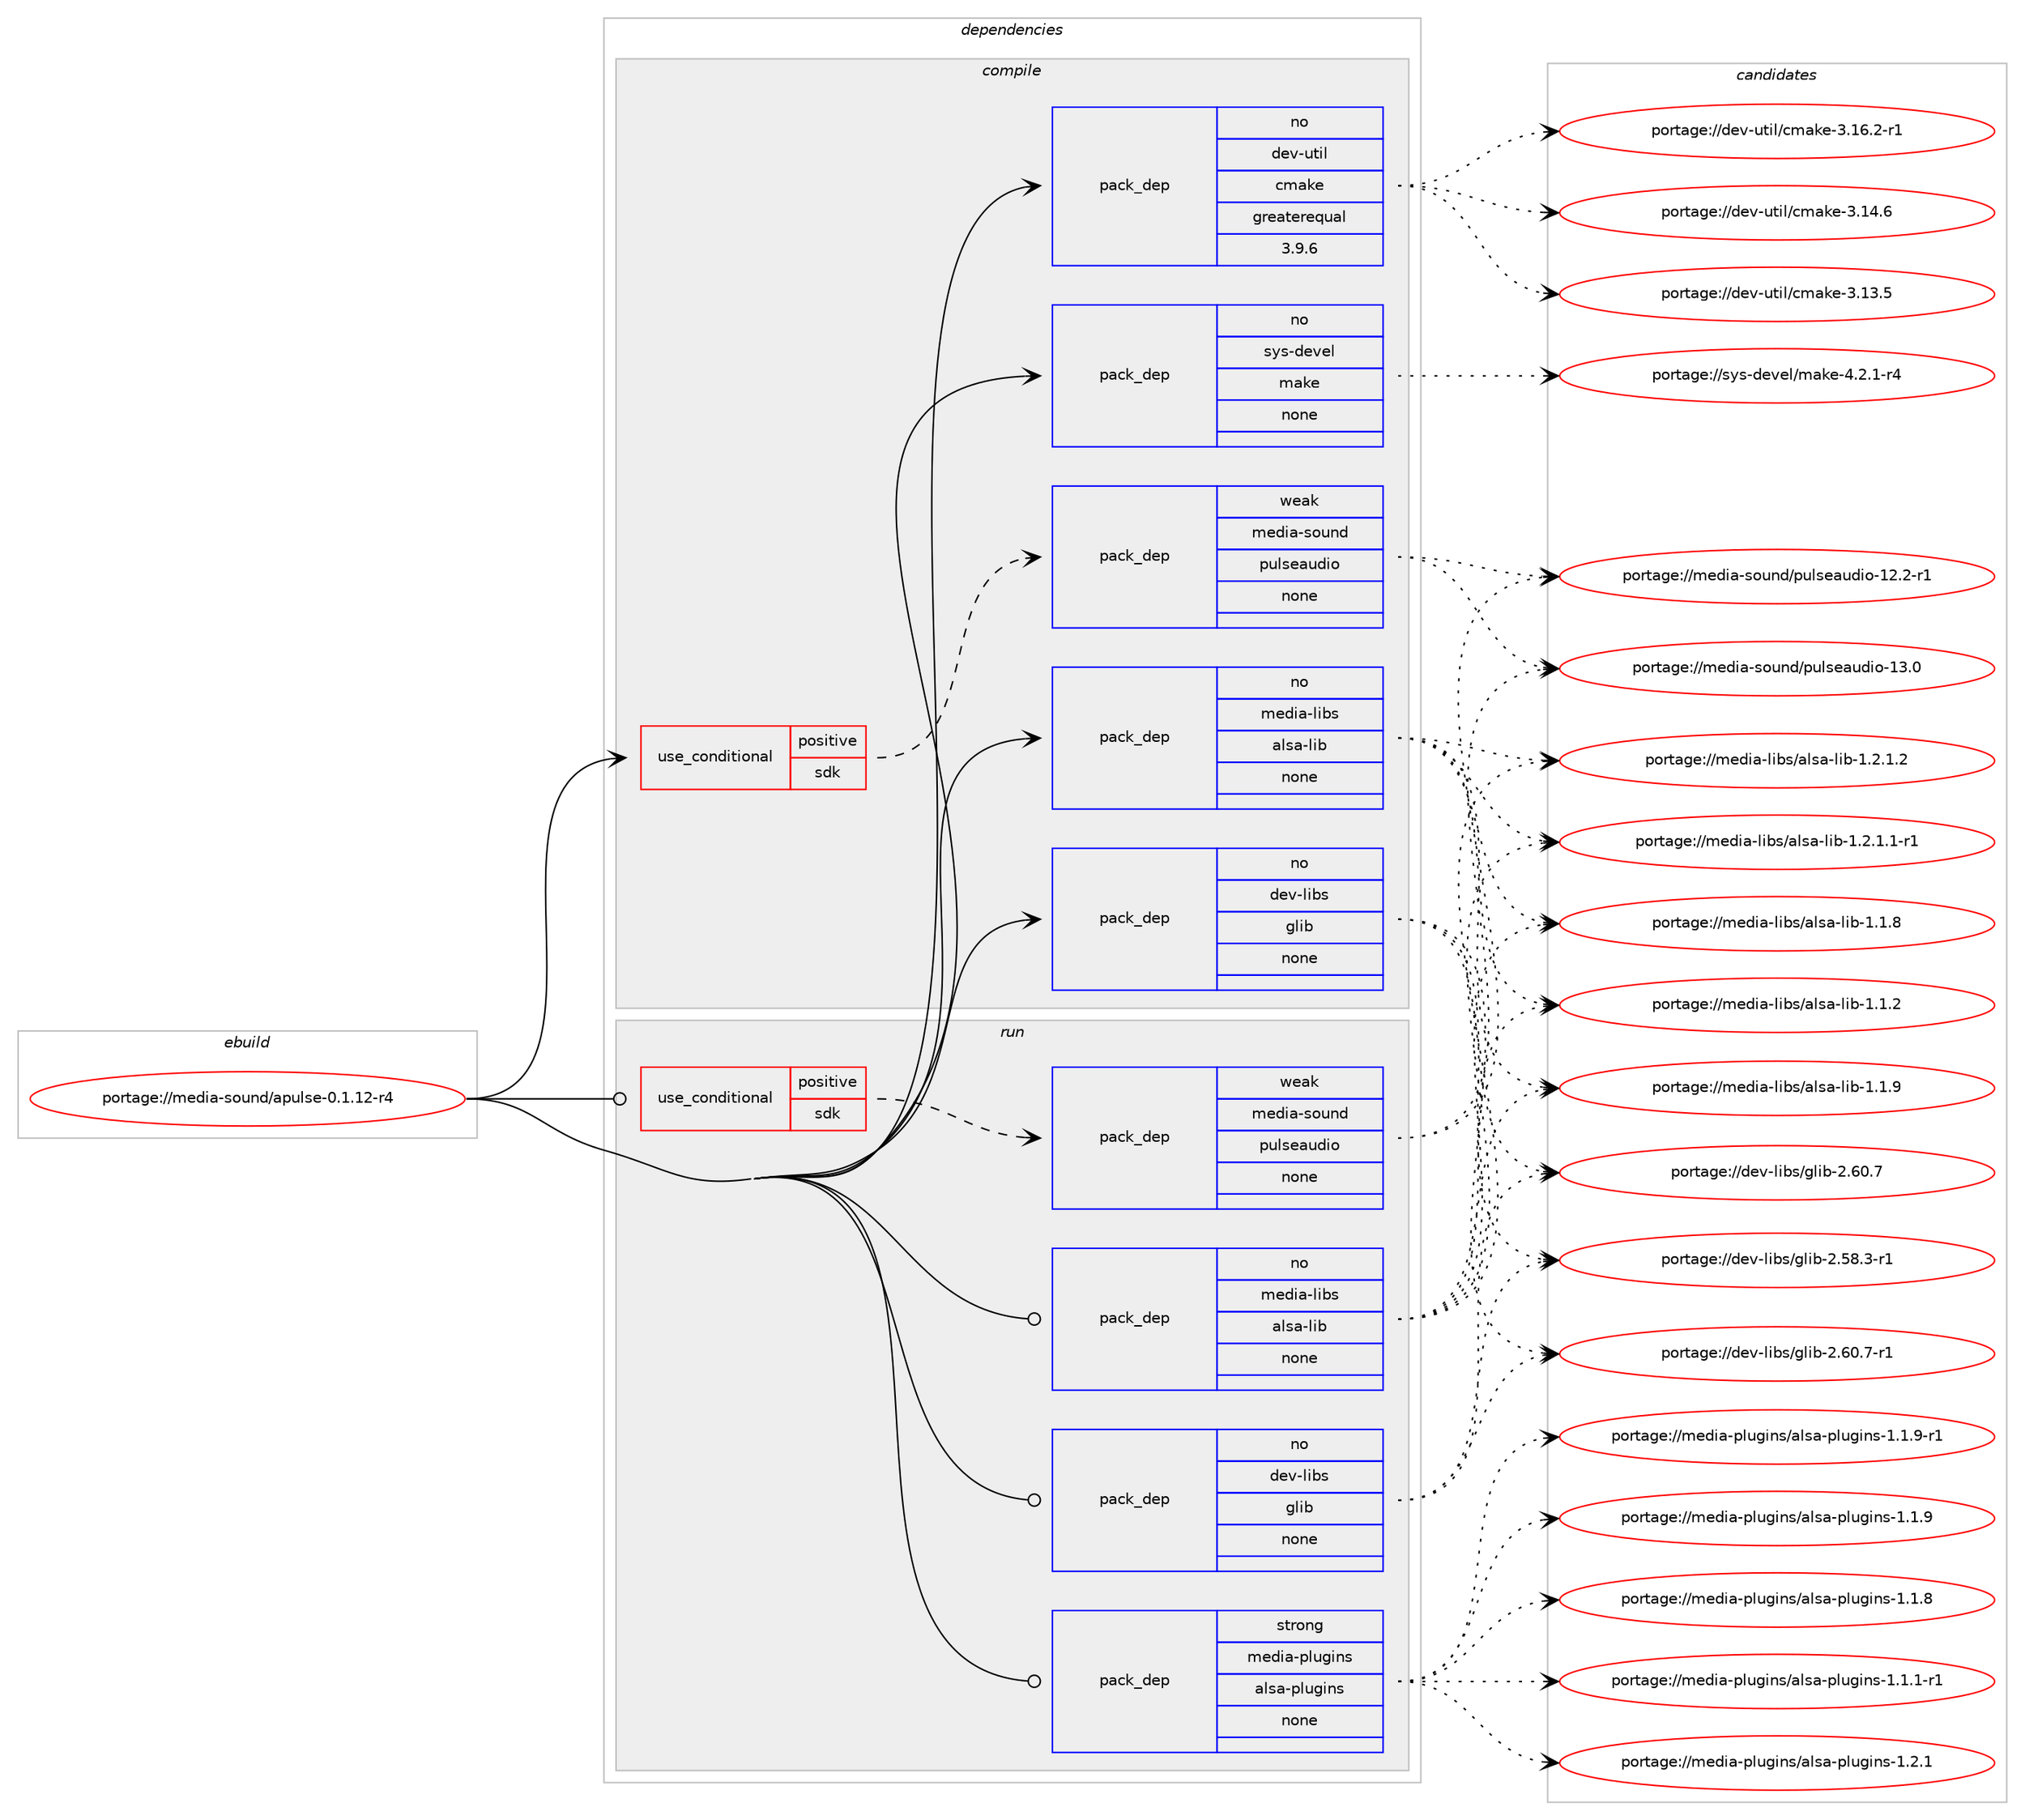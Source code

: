 digraph prolog {

# *************
# Graph options
# *************

newrank=true;
concentrate=true;
compound=true;
graph [rankdir=LR,fontname=Helvetica,fontsize=10,ranksep=1.5];#, ranksep=2.5, nodesep=0.2];
edge  [arrowhead=vee];
node  [fontname=Helvetica,fontsize=10];

# **********
# The ebuild
# **********

subgraph cluster_leftcol {
color=gray;
label=<<i>ebuild</i>>;
id [label="portage://media-sound/apulse-0.1.12-r4", color=red, width=4, href="../media-sound/apulse-0.1.12-r4.svg"];
}

# ****************
# The dependencies
# ****************

subgraph cluster_midcol {
color=gray;
label=<<i>dependencies</i>>;
subgraph cluster_compile {
fillcolor="#eeeeee";
style=filled;
label=<<i>compile</i>>;
subgraph cond44769 {
dependency196653 [label=<<TABLE BORDER="0" CELLBORDER="1" CELLSPACING="0" CELLPADDING="4"><TR><TD ROWSPAN="3" CELLPADDING="10">use_conditional</TD></TR><TR><TD>positive</TD></TR><TR><TD>sdk</TD></TR></TABLE>>, shape=none, color=red];
subgraph pack148884 {
dependency196654 [label=<<TABLE BORDER="0" CELLBORDER="1" CELLSPACING="0" CELLPADDING="4" WIDTH="220"><TR><TD ROWSPAN="6" CELLPADDING="30">pack_dep</TD></TR><TR><TD WIDTH="110">weak</TD></TR><TR><TD>media-sound</TD></TR><TR><TD>pulseaudio</TD></TR><TR><TD>none</TD></TR><TR><TD></TD></TR></TABLE>>, shape=none, color=blue];
}
dependency196653:e -> dependency196654:w [weight=20,style="dashed",arrowhead="vee"];
}
id:e -> dependency196653:w [weight=20,style="solid",arrowhead="vee"];
subgraph pack148885 {
dependency196655 [label=<<TABLE BORDER="0" CELLBORDER="1" CELLSPACING="0" CELLPADDING="4" WIDTH="220"><TR><TD ROWSPAN="6" CELLPADDING="30">pack_dep</TD></TR><TR><TD WIDTH="110">no</TD></TR><TR><TD>dev-libs</TD></TR><TR><TD>glib</TD></TR><TR><TD>none</TD></TR><TR><TD></TD></TR></TABLE>>, shape=none, color=blue];
}
id:e -> dependency196655:w [weight=20,style="solid",arrowhead="vee"];
subgraph pack148886 {
dependency196656 [label=<<TABLE BORDER="0" CELLBORDER="1" CELLSPACING="0" CELLPADDING="4" WIDTH="220"><TR><TD ROWSPAN="6" CELLPADDING="30">pack_dep</TD></TR><TR><TD WIDTH="110">no</TD></TR><TR><TD>dev-util</TD></TR><TR><TD>cmake</TD></TR><TR><TD>greaterequal</TD></TR><TR><TD>3.9.6</TD></TR></TABLE>>, shape=none, color=blue];
}
id:e -> dependency196656:w [weight=20,style="solid",arrowhead="vee"];
subgraph pack148887 {
dependency196657 [label=<<TABLE BORDER="0" CELLBORDER="1" CELLSPACING="0" CELLPADDING="4" WIDTH="220"><TR><TD ROWSPAN="6" CELLPADDING="30">pack_dep</TD></TR><TR><TD WIDTH="110">no</TD></TR><TR><TD>media-libs</TD></TR><TR><TD>alsa-lib</TD></TR><TR><TD>none</TD></TR><TR><TD></TD></TR></TABLE>>, shape=none, color=blue];
}
id:e -> dependency196657:w [weight=20,style="solid",arrowhead="vee"];
subgraph pack148888 {
dependency196658 [label=<<TABLE BORDER="0" CELLBORDER="1" CELLSPACING="0" CELLPADDING="4" WIDTH="220"><TR><TD ROWSPAN="6" CELLPADDING="30">pack_dep</TD></TR><TR><TD WIDTH="110">no</TD></TR><TR><TD>sys-devel</TD></TR><TR><TD>make</TD></TR><TR><TD>none</TD></TR><TR><TD></TD></TR></TABLE>>, shape=none, color=blue];
}
id:e -> dependency196658:w [weight=20,style="solid",arrowhead="vee"];
}
subgraph cluster_compileandrun {
fillcolor="#eeeeee";
style=filled;
label=<<i>compile and run</i>>;
}
subgraph cluster_run {
fillcolor="#eeeeee";
style=filled;
label=<<i>run</i>>;
subgraph cond44770 {
dependency196659 [label=<<TABLE BORDER="0" CELLBORDER="1" CELLSPACING="0" CELLPADDING="4"><TR><TD ROWSPAN="3" CELLPADDING="10">use_conditional</TD></TR><TR><TD>positive</TD></TR><TR><TD>sdk</TD></TR></TABLE>>, shape=none, color=red];
subgraph pack148889 {
dependency196660 [label=<<TABLE BORDER="0" CELLBORDER="1" CELLSPACING="0" CELLPADDING="4" WIDTH="220"><TR><TD ROWSPAN="6" CELLPADDING="30">pack_dep</TD></TR><TR><TD WIDTH="110">weak</TD></TR><TR><TD>media-sound</TD></TR><TR><TD>pulseaudio</TD></TR><TR><TD>none</TD></TR><TR><TD></TD></TR></TABLE>>, shape=none, color=blue];
}
dependency196659:e -> dependency196660:w [weight=20,style="dashed",arrowhead="vee"];
}
id:e -> dependency196659:w [weight=20,style="solid",arrowhead="odot"];
subgraph pack148890 {
dependency196661 [label=<<TABLE BORDER="0" CELLBORDER="1" CELLSPACING="0" CELLPADDING="4" WIDTH="220"><TR><TD ROWSPAN="6" CELLPADDING="30">pack_dep</TD></TR><TR><TD WIDTH="110">no</TD></TR><TR><TD>dev-libs</TD></TR><TR><TD>glib</TD></TR><TR><TD>none</TD></TR><TR><TD></TD></TR></TABLE>>, shape=none, color=blue];
}
id:e -> dependency196661:w [weight=20,style="solid",arrowhead="odot"];
subgraph pack148891 {
dependency196662 [label=<<TABLE BORDER="0" CELLBORDER="1" CELLSPACING="0" CELLPADDING="4" WIDTH="220"><TR><TD ROWSPAN="6" CELLPADDING="30">pack_dep</TD></TR><TR><TD WIDTH="110">no</TD></TR><TR><TD>media-libs</TD></TR><TR><TD>alsa-lib</TD></TR><TR><TD>none</TD></TR><TR><TD></TD></TR></TABLE>>, shape=none, color=blue];
}
id:e -> dependency196662:w [weight=20,style="solid",arrowhead="odot"];
subgraph pack148892 {
dependency196663 [label=<<TABLE BORDER="0" CELLBORDER="1" CELLSPACING="0" CELLPADDING="4" WIDTH="220"><TR><TD ROWSPAN="6" CELLPADDING="30">pack_dep</TD></TR><TR><TD WIDTH="110">strong</TD></TR><TR><TD>media-plugins</TD></TR><TR><TD>alsa-plugins</TD></TR><TR><TD>none</TD></TR><TR><TD></TD></TR></TABLE>>, shape=none, color=blue];
}
id:e -> dependency196663:w [weight=20,style="solid",arrowhead="odot"];
}
}

# **************
# The candidates
# **************

subgraph cluster_choices {
rank=same;
color=gray;
label=<<i>candidates</i>>;

subgraph choice148884 {
color=black;
nodesep=1;
choice109101100105974511511111711010047112117108115101971171001051114549514648 [label="portage://media-sound/pulseaudio-13.0", color=red, width=4,href="../media-sound/pulseaudio-13.0.svg"];
choice1091011001059745115111117110100471121171081151019711710010511145495046504511449 [label="portage://media-sound/pulseaudio-12.2-r1", color=red, width=4,href="../media-sound/pulseaudio-12.2-r1.svg"];
dependency196654:e -> choice109101100105974511511111711010047112117108115101971171001051114549514648:w [style=dotted,weight="100"];
dependency196654:e -> choice1091011001059745115111117110100471121171081151019711710010511145495046504511449:w [style=dotted,weight="100"];
}
subgraph choice148885 {
color=black;
nodesep=1;
choice10010111845108105981154710310810598455046544846554511449 [label="portage://dev-libs/glib-2.60.7-r1", color=red, width=4,href="../dev-libs/glib-2.60.7-r1.svg"];
choice1001011184510810598115471031081059845504654484655 [label="portage://dev-libs/glib-2.60.7", color=red, width=4,href="../dev-libs/glib-2.60.7.svg"];
choice10010111845108105981154710310810598455046535646514511449 [label="portage://dev-libs/glib-2.58.3-r1", color=red, width=4,href="../dev-libs/glib-2.58.3-r1.svg"];
dependency196655:e -> choice10010111845108105981154710310810598455046544846554511449:w [style=dotted,weight="100"];
dependency196655:e -> choice1001011184510810598115471031081059845504654484655:w [style=dotted,weight="100"];
dependency196655:e -> choice10010111845108105981154710310810598455046535646514511449:w [style=dotted,weight="100"];
}
subgraph choice148886 {
color=black;
nodesep=1;
choice10010111845117116105108479910997107101455146495446504511449 [label="portage://dev-util/cmake-3.16.2-r1", color=red, width=4,href="../dev-util/cmake-3.16.2-r1.svg"];
choice1001011184511711610510847991099710710145514649524654 [label="portage://dev-util/cmake-3.14.6", color=red, width=4,href="../dev-util/cmake-3.14.6.svg"];
choice1001011184511711610510847991099710710145514649514653 [label="portage://dev-util/cmake-3.13.5", color=red, width=4,href="../dev-util/cmake-3.13.5.svg"];
dependency196656:e -> choice10010111845117116105108479910997107101455146495446504511449:w [style=dotted,weight="100"];
dependency196656:e -> choice1001011184511711610510847991099710710145514649524654:w [style=dotted,weight="100"];
dependency196656:e -> choice1001011184511711610510847991099710710145514649514653:w [style=dotted,weight="100"];
}
subgraph choice148887 {
color=black;
nodesep=1;
choice10910110010597451081059811547971081159745108105984549465046494650 [label="portage://media-libs/alsa-lib-1.2.1.2", color=red, width=4,href="../media-libs/alsa-lib-1.2.1.2.svg"];
choice109101100105974510810598115479710811597451081059845494650464946494511449 [label="portage://media-libs/alsa-lib-1.2.1.1-r1", color=red, width=4,href="../media-libs/alsa-lib-1.2.1.1-r1.svg"];
choice1091011001059745108105981154797108115974510810598454946494657 [label="portage://media-libs/alsa-lib-1.1.9", color=red, width=4,href="../media-libs/alsa-lib-1.1.9.svg"];
choice1091011001059745108105981154797108115974510810598454946494656 [label="portage://media-libs/alsa-lib-1.1.8", color=red, width=4,href="../media-libs/alsa-lib-1.1.8.svg"];
choice1091011001059745108105981154797108115974510810598454946494650 [label="portage://media-libs/alsa-lib-1.1.2", color=red, width=4,href="../media-libs/alsa-lib-1.1.2.svg"];
dependency196657:e -> choice10910110010597451081059811547971081159745108105984549465046494650:w [style=dotted,weight="100"];
dependency196657:e -> choice109101100105974510810598115479710811597451081059845494650464946494511449:w [style=dotted,weight="100"];
dependency196657:e -> choice1091011001059745108105981154797108115974510810598454946494657:w [style=dotted,weight="100"];
dependency196657:e -> choice1091011001059745108105981154797108115974510810598454946494656:w [style=dotted,weight="100"];
dependency196657:e -> choice1091011001059745108105981154797108115974510810598454946494650:w [style=dotted,weight="100"];
}
subgraph choice148888 {
color=black;
nodesep=1;
choice1151211154510010111810110847109971071014552465046494511452 [label="portage://sys-devel/make-4.2.1-r4", color=red, width=4,href="../sys-devel/make-4.2.1-r4.svg"];
dependency196658:e -> choice1151211154510010111810110847109971071014552465046494511452:w [style=dotted,weight="100"];
}
subgraph choice148889 {
color=black;
nodesep=1;
choice109101100105974511511111711010047112117108115101971171001051114549514648 [label="portage://media-sound/pulseaudio-13.0", color=red, width=4,href="../media-sound/pulseaudio-13.0.svg"];
choice1091011001059745115111117110100471121171081151019711710010511145495046504511449 [label="portage://media-sound/pulseaudio-12.2-r1", color=red, width=4,href="../media-sound/pulseaudio-12.2-r1.svg"];
dependency196660:e -> choice109101100105974511511111711010047112117108115101971171001051114549514648:w [style=dotted,weight="100"];
dependency196660:e -> choice1091011001059745115111117110100471121171081151019711710010511145495046504511449:w [style=dotted,weight="100"];
}
subgraph choice148890 {
color=black;
nodesep=1;
choice10010111845108105981154710310810598455046544846554511449 [label="portage://dev-libs/glib-2.60.7-r1", color=red, width=4,href="../dev-libs/glib-2.60.7-r1.svg"];
choice1001011184510810598115471031081059845504654484655 [label="portage://dev-libs/glib-2.60.7", color=red, width=4,href="../dev-libs/glib-2.60.7.svg"];
choice10010111845108105981154710310810598455046535646514511449 [label="portage://dev-libs/glib-2.58.3-r1", color=red, width=4,href="../dev-libs/glib-2.58.3-r1.svg"];
dependency196661:e -> choice10010111845108105981154710310810598455046544846554511449:w [style=dotted,weight="100"];
dependency196661:e -> choice1001011184510810598115471031081059845504654484655:w [style=dotted,weight="100"];
dependency196661:e -> choice10010111845108105981154710310810598455046535646514511449:w [style=dotted,weight="100"];
}
subgraph choice148891 {
color=black;
nodesep=1;
choice10910110010597451081059811547971081159745108105984549465046494650 [label="portage://media-libs/alsa-lib-1.2.1.2", color=red, width=4,href="../media-libs/alsa-lib-1.2.1.2.svg"];
choice109101100105974510810598115479710811597451081059845494650464946494511449 [label="portage://media-libs/alsa-lib-1.2.1.1-r1", color=red, width=4,href="../media-libs/alsa-lib-1.2.1.1-r1.svg"];
choice1091011001059745108105981154797108115974510810598454946494657 [label="portage://media-libs/alsa-lib-1.1.9", color=red, width=4,href="../media-libs/alsa-lib-1.1.9.svg"];
choice1091011001059745108105981154797108115974510810598454946494656 [label="portage://media-libs/alsa-lib-1.1.8", color=red, width=4,href="../media-libs/alsa-lib-1.1.8.svg"];
choice1091011001059745108105981154797108115974510810598454946494650 [label="portage://media-libs/alsa-lib-1.1.2", color=red, width=4,href="../media-libs/alsa-lib-1.1.2.svg"];
dependency196662:e -> choice10910110010597451081059811547971081159745108105984549465046494650:w [style=dotted,weight="100"];
dependency196662:e -> choice109101100105974510810598115479710811597451081059845494650464946494511449:w [style=dotted,weight="100"];
dependency196662:e -> choice1091011001059745108105981154797108115974510810598454946494657:w [style=dotted,weight="100"];
dependency196662:e -> choice1091011001059745108105981154797108115974510810598454946494656:w [style=dotted,weight="100"];
dependency196662:e -> choice1091011001059745108105981154797108115974510810598454946494650:w [style=dotted,weight="100"];
}
subgraph choice148892 {
color=black;
nodesep=1;
choice109101100105974511210811710310511011547971081159745112108117103105110115454946504649 [label="portage://media-plugins/alsa-plugins-1.2.1", color=red, width=4,href="../media-plugins/alsa-plugins-1.2.1.svg"];
choice1091011001059745112108117103105110115479710811597451121081171031051101154549464946574511449 [label="portage://media-plugins/alsa-plugins-1.1.9-r1", color=red, width=4,href="../media-plugins/alsa-plugins-1.1.9-r1.svg"];
choice109101100105974511210811710310511011547971081159745112108117103105110115454946494657 [label="portage://media-plugins/alsa-plugins-1.1.9", color=red, width=4,href="../media-plugins/alsa-plugins-1.1.9.svg"];
choice109101100105974511210811710310511011547971081159745112108117103105110115454946494656 [label="portage://media-plugins/alsa-plugins-1.1.8", color=red, width=4,href="../media-plugins/alsa-plugins-1.1.8.svg"];
choice1091011001059745112108117103105110115479710811597451121081171031051101154549464946494511449 [label="portage://media-plugins/alsa-plugins-1.1.1-r1", color=red, width=4,href="../media-plugins/alsa-plugins-1.1.1-r1.svg"];
dependency196663:e -> choice109101100105974511210811710310511011547971081159745112108117103105110115454946504649:w [style=dotted,weight="100"];
dependency196663:e -> choice1091011001059745112108117103105110115479710811597451121081171031051101154549464946574511449:w [style=dotted,weight="100"];
dependency196663:e -> choice109101100105974511210811710310511011547971081159745112108117103105110115454946494657:w [style=dotted,weight="100"];
dependency196663:e -> choice109101100105974511210811710310511011547971081159745112108117103105110115454946494656:w [style=dotted,weight="100"];
dependency196663:e -> choice1091011001059745112108117103105110115479710811597451121081171031051101154549464946494511449:w [style=dotted,weight="100"];
}
}

}
